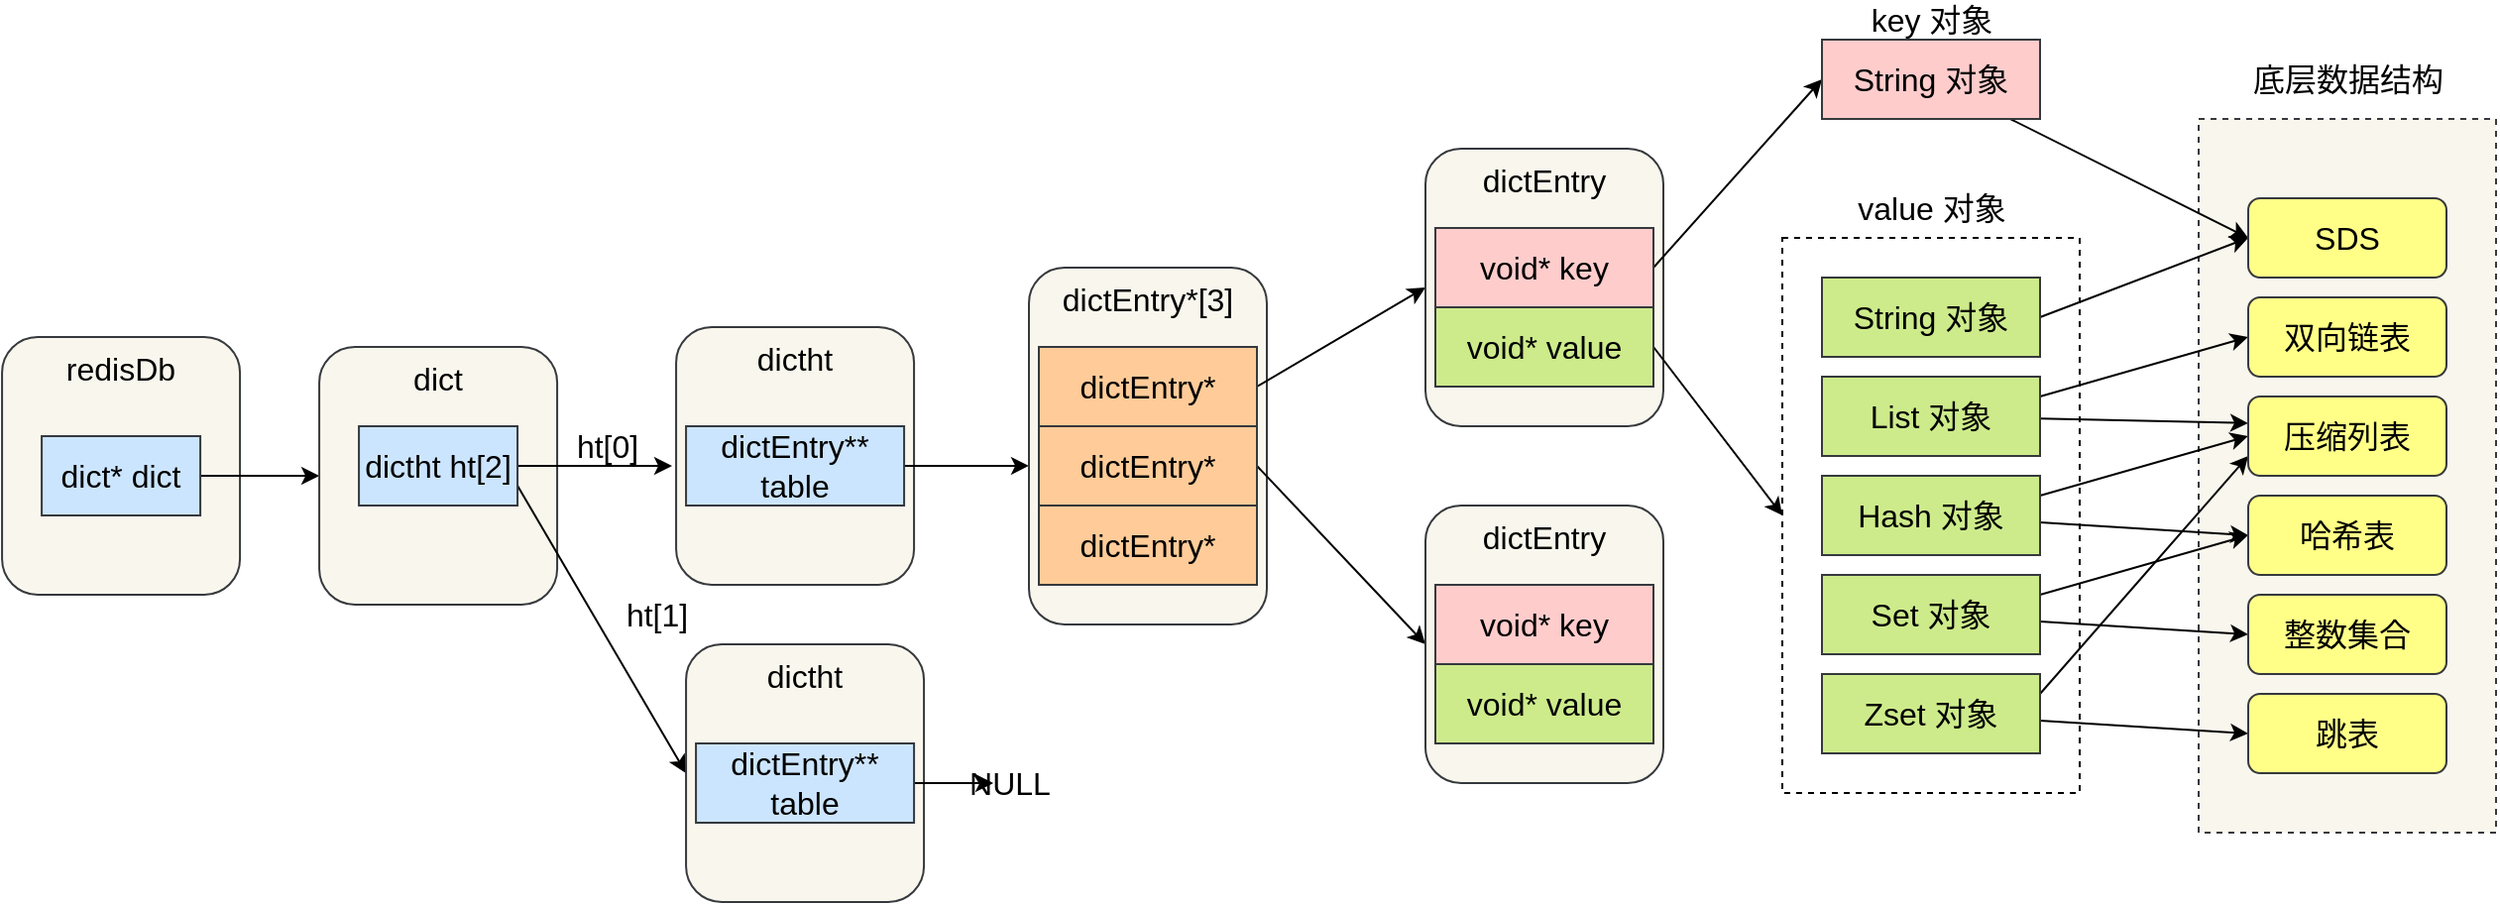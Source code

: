 <mxfile version="13.9.9" type="device"><diagram id="X6n-geGHtpkwdu_VFT5N" name="第 1 页"><mxGraphModel dx="946" dy="1779" grid="1" gridSize="10" guides="1" tooltips="1" connect="1" arrows="1" fold="1" page="1" pageScale="1" pageWidth="827" pageHeight="1169" math="0" shadow="0"><root><mxCell id="0"/><mxCell id="1" parent="0"/><mxCell id="h_XntWp1yVe9vXVv4YnP-80" value="" style="rounded=0;whiteSpace=wrap;html=1;dashed=1;fontSize=16;fillColor=#f9f7ed;strokeColor=#36393d;" vertex="1" parent="1"><mxGeometry x="1230" y="50" width="150" height="360" as="geometry"/></mxCell><mxCell id="h_XntWp1yVe9vXVv4YnP-2" value="" style="rounded=0;whiteSpace=wrap;html=1;fontSize=16;dashed=1;" vertex="1" parent="1"><mxGeometry x="1020" y="110" width="150" height="280" as="geometry"/></mxCell><mxCell id="h_XntWp1yVe9vXVv4YnP-3" value="redisDb&lt;br style=&quot;font-size: 16px;&quot;&gt;" style="rounded=1;whiteSpace=wrap;html=1;verticalAlign=top;fontSize=16;fillColor=#f9f7ed;strokeColor=#36393d;" vertex="1" parent="1"><mxGeometry x="122.04" y="160" width="120" height="130" as="geometry"/></mxCell><mxCell id="h_XntWp1yVe9vXVv4YnP-4" style="edgeStyle=orthogonalEdgeStyle;rounded=0;orthogonalLoop=1;jettySize=auto;html=1;fontSize=16;" edge="1" parent="1" source="h_XntWp1yVe9vXVv4YnP-5" target="h_XntWp1yVe9vXVv4YnP-6"><mxGeometry relative="1" as="geometry"/></mxCell><mxCell id="h_XntWp1yVe9vXVv4YnP-5" value="dict* dict" style="rounded=0;whiteSpace=wrap;html=1;fontSize=16;fillColor=#cce5ff;strokeColor=#36393d;" vertex="1" parent="1"><mxGeometry x="142.04" y="210" width="80" height="40" as="geometry"/></mxCell><mxCell id="h_XntWp1yVe9vXVv4YnP-6" value="dict" style="rounded=1;whiteSpace=wrap;html=1;verticalAlign=top;fontSize=16;fillColor=#f9f7ed;strokeColor=#36393d;" vertex="1" parent="1"><mxGeometry x="282.04" y="165" width="120" height="130" as="geometry"/></mxCell><mxCell id="h_XntWp1yVe9vXVv4YnP-7" style="edgeStyle=orthogonalEdgeStyle;rounded=0;orthogonalLoop=1;jettySize=auto;html=1;fontSize=16;" edge="1" parent="1" source="h_XntWp1yVe9vXVv4YnP-9"><mxGeometry relative="1" as="geometry"><mxPoint x="460" y="225" as="targetPoint"/></mxGeometry></mxCell><mxCell id="h_XntWp1yVe9vXVv4YnP-8" style="edgeStyle=none;rounded=0;orthogonalLoop=1;jettySize=auto;html=1;entryX=0;entryY=0.5;entryDx=0;entryDy=0;fontSize=16;exitX=1;exitY=0.75;exitDx=0;exitDy=0;" edge="1" parent="1" source="h_XntWp1yVe9vXVv4YnP-9" target="h_XntWp1yVe9vXVv4YnP-34"><mxGeometry relative="1" as="geometry"/></mxCell><mxCell id="h_XntWp1yVe9vXVv4YnP-9" value="dictht ht[2]" style="rounded=0;whiteSpace=wrap;html=1;fontSize=16;fillColor=#cce5ff;strokeColor=#36393d;" vertex="1" parent="1"><mxGeometry x="302.04" y="205" width="80" height="40" as="geometry"/></mxCell><mxCell id="h_XntWp1yVe9vXVv4YnP-10" value="dictht" style="rounded=1;whiteSpace=wrap;html=1;verticalAlign=top;fontSize=16;fillColor=#f9f7ed;strokeColor=#36393d;" vertex="1" parent="1"><mxGeometry x="462.04" y="155" width="120" height="130" as="geometry"/></mxCell><mxCell id="h_XntWp1yVe9vXVv4YnP-11" style="edgeStyle=orthogonalEdgeStyle;rounded=0;orthogonalLoop=1;jettySize=auto;html=1;entryX=-0.017;entryY=0.583;entryDx=0;entryDy=0;entryPerimeter=0;fontSize=16;" edge="1" parent="1" source="h_XntWp1yVe9vXVv4YnP-12"><mxGeometry relative="1" as="geometry"><mxPoint x="640" y="224.94" as="targetPoint"/></mxGeometry></mxCell><mxCell id="h_XntWp1yVe9vXVv4YnP-12" value="dictEntry** table" style="rounded=0;whiteSpace=wrap;html=1;fontSize=16;fillColor=#cce5ff;strokeColor=#36393d;" vertex="1" parent="1"><mxGeometry x="467.04" y="205" width="110" height="40" as="geometry"/></mxCell><mxCell id="h_XntWp1yVe9vXVv4YnP-13" value="dictEntry*[3]" style="rounded=1;whiteSpace=wrap;html=1;verticalAlign=top;fontSize=16;fillColor=#f9f7ed;strokeColor=#36393d;" vertex="1" parent="1"><mxGeometry x="640" y="125" width="120" height="180" as="geometry"/></mxCell><mxCell id="h_XntWp1yVe9vXVv4YnP-14" style="rounded=0;orthogonalLoop=1;jettySize=auto;html=1;entryX=0;entryY=0.5;entryDx=0;entryDy=0;fontSize=16;exitX=1;exitY=0.5;exitDx=0;exitDy=0;" edge="1" parent="1" source="h_XntWp1yVe9vXVv4YnP-15" target="h_XntWp1yVe9vXVv4YnP-19"><mxGeometry relative="1" as="geometry"/></mxCell><mxCell id="h_XntWp1yVe9vXVv4YnP-15" value="dictEntry*" style="rounded=0;whiteSpace=wrap;html=1;fontSize=16;fillColor=#ffcc99;strokeColor=#36393d;" vertex="1" parent="1"><mxGeometry x="645" y="165" width="110" height="40" as="geometry"/></mxCell><mxCell id="h_XntWp1yVe9vXVv4YnP-16" style="edgeStyle=none;rounded=0;orthogonalLoop=1;jettySize=auto;html=1;entryX=0;entryY=0.5;entryDx=0;entryDy=0;fontSize=16;exitX=1;exitY=0.5;exitDx=0;exitDy=0;" edge="1" parent="1" source="h_XntWp1yVe9vXVv4YnP-17" target="h_XntWp1yVe9vXVv4YnP-31"><mxGeometry relative="1" as="geometry"/></mxCell><mxCell id="h_XntWp1yVe9vXVv4YnP-17" value="dictEntry*" style="rounded=0;whiteSpace=wrap;html=1;fontSize=16;fillColor=#ffcc99;strokeColor=#36393d;" vertex="1" parent="1"><mxGeometry x="645" y="205" width="110" height="40" as="geometry"/></mxCell><mxCell id="h_XntWp1yVe9vXVv4YnP-18" value="dictEntry*" style="rounded=0;whiteSpace=wrap;html=1;fontSize=16;fillColor=#ffcc99;strokeColor=#36393d;" vertex="1" parent="1"><mxGeometry x="645" y="245" width="110" height="40" as="geometry"/></mxCell><mxCell id="h_XntWp1yVe9vXVv4YnP-19" value="dictEntry" style="rounded=1;whiteSpace=wrap;html=1;verticalAlign=top;fontSize=16;fillColor=#f9f7ed;strokeColor=#36393d;" vertex="1" parent="1"><mxGeometry x="840" y="65" width="120" height="140" as="geometry"/></mxCell><mxCell id="h_XntWp1yVe9vXVv4YnP-20" style="edgeStyle=none;rounded=0;orthogonalLoop=1;jettySize=auto;html=1;entryX=0;entryY=0.5;entryDx=0;entryDy=0;fontSize=16;exitX=1;exitY=0.5;exitDx=0;exitDy=0;" edge="1" parent="1" source="h_XntWp1yVe9vXVv4YnP-21" target="h_XntWp1yVe9vXVv4YnP-24"><mxGeometry relative="1" as="geometry"/></mxCell><mxCell id="h_XntWp1yVe9vXVv4YnP-21" value="void* key" style="rounded=0;whiteSpace=wrap;html=1;fontSize=16;fillColor=#ffcccc;strokeColor=#36393d;" vertex="1" parent="1"><mxGeometry x="845" y="105" width="110" height="40" as="geometry"/></mxCell><mxCell id="h_XntWp1yVe9vXVv4YnP-22" style="edgeStyle=none;rounded=0;orthogonalLoop=1;jettySize=auto;html=1;fontSize=16;entryX=0;entryY=0.5;entryDx=0;entryDy=0;exitX=1;exitY=0.5;exitDx=0;exitDy=0;" edge="1" parent="1" source="h_XntWp1yVe9vXVv4YnP-23" target="h_XntWp1yVe9vXVv4YnP-2"><mxGeometry relative="1" as="geometry"><mxPoint x="1000" y="165" as="targetPoint"/></mxGeometry></mxCell><mxCell id="h_XntWp1yVe9vXVv4YnP-23" value="void* value" style="rounded=0;whiteSpace=wrap;html=1;fontSize=16;fillColor=#cdeb8b;strokeColor=#36393d;" vertex="1" parent="1"><mxGeometry x="845" y="145" width="110" height="40" as="geometry"/></mxCell><mxCell id="h_XntWp1yVe9vXVv4YnP-89" style="edgeStyle=none;rounded=0;orthogonalLoop=1;jettySize=auto;html=1;entryX=0;entryY=0.5;entryDx=0;entryDy=0;" edge="1" parent="1" source="h_XntWp1yVe9vXVv4YnP-24" target="h_XntWp1yVe9vXVv4YnP-81"><mxGeometry relative="1" as="geometry"/></mxCell><mxCell id="h_XntWp1yVe9vXVv4YnP-24" value="String 对象" style="rounded=0;whiteSpace=wrap;html=1;fontSize=16;fillColor=#ffcccc;strokeColor=#36393d;" vertex="1" parent="1"><mxGeometry x="1040" y="10" width="110" height="40" as="geometry"/></mxCell><mxCell id="h_XntWp1yVe9vXVv4YnP-88" style="rounded=0;orthogonalLoop=1;jettySize=auto;html=1;entryX=0;entryY=0.5;entryDx=0;entryDy=0;exitX=1;exitY=0.5;exitDx=0;exitDy=0;" edge="1" parent="1" source="h_XntWp1yVe9vXVv4YnP-25" target="h_XntWp1yVe9vXVv4YnP-81"><mxGeometry relative="1" as="geometry"/></mxCell><mxCell id="h_XntWp1yVe9vXVv4YnP-25" value="String 对象" style="rounded=0;whiteSpace=wrap;html=1;fontSize=16;fillColor=#cdeb8b;strokeColor=#36393d;" vertex="1" parent="1"><mxGeometry x="1040" y="130" width="110" height="40" as="geometry"/></mxCell><mxCell id="h_XntWp1yVe9vXVv4YnP-90" style="edgeStyle=none;rounded=0;orthogonalLoop=1;jettySize=auto;html=1;entryX=0;entryY=0.5;entryDx=0;entryDy=0;exitX=1;exitY=0.25;exitDx=0;exitDy=0;" edge="1" parent="1" source="h_XntWp1yVe9vXVv4YnP-26" target="h_XntWp1yVe9vXVv4YnP-82"><mxGeometry relative="1" as="geometry"/></mxCell><mxCell id="h_XntWp1yVe9vXVv4YnP-91" style="edgeStyle=none;rounded=0;orthogonalLoop=1;jettySize=auto;html=1;entryX=0;entryY=0.336;entryDx=0;entryDy=0;entryPerimeter=0;" edge="1" parent="1" source="h_XntWp1yVe9vXVv4YnP-26" target="h_XntWp1yVe9vXVv4YnP-83"><mxGeometry relative="1" as="geometry"/></mxCell><mxCell id="h_XntWp1yVe9vXVv4YnP-26" value="List 对象" style="rounded=0;whiteSpace=wrap;html=1;fontSize=16;fillColor=#cdeb8b;strokeColor=#36393d;" vertex="1" parent="1"><mxGeometry x="1040" y="180" width="110" height="40" as="geometry"/></mxCell><mxCell id="h_XntWp1yVe9vXVv4YnP-92" style="edgeStyle=none;rounded=0;orthogonalLoop=1;jettySize=auto;html=1;entryX=0;entryY=0.5;entryDx=0;entryDy=0;exitX=1;exitY=0.25;exitDx=0;exitDy=0;" edge="1" parent="1" source="h_XntWp1yVe9vXVv4YnP-27" target="h_XntWp1yVe9vXVv4YnP-83"><mxGeometry relative="1" as="geometry"/></mxCell><mxCell id="h_XntWp1yVe9vXVv4YnP-93" style="edgeStyle=none;rounded=0;orthogonalLoop=1;jettySize=auto;html=1;entryX=0;entryY=0.5;entryDx=0;entryDy=0;" edge="1" parent="1" source="h_XntWp1yVe9vXVv4YnP-27" target="h_XntWp1yVe9vXVv4YnP-84"><mxGeometry relative="1" as="geometry"/></mxCell><mxCell id="h_XntWp1yVe9vXVv4YnP-27" value="Hash 对象" style="rounded=0;whiteSpace=wrap;html=1;fontSize=16;fillColor=#cdeb8b;strokeColor=#36393d;" vertex="1" parent="1"><mxGeometry x="1040" y="230" width="110" height="40" as="geometry"/></mxCell><mxCell id="h_XntWp1yVe9vXVv4YnP-94" style="edgeStyle=none;rounded=0;orthogonalLoop=1;jettySize=auto;html=1;entryX=0;entryY=0.5;entryDx=0;entryDy=0;exitX=1;exitY=0.25;exitDx=0;exitDy=0;" edge="1" parent="1" source="h_XntWp1yVe9vXVv4YnP-28" target="h_XntWp1yVe9vXVv4YnP-84"><mxGeometry relative="1" as="geometry"/></mxCell><mxCell id="h_XntWp1yVe9vXVv4YnP-95" style="edgeStyle=none;rounded=0;orthogonalLoop=1;jettySize=auto;html=1;entryX=0;entryY=0.5;entryDx=0;entryDy=0;" edge="1" parent="1" source="h_XntWp1yVe9vXVv4YnP-28" target="h_XntWp1yVe9vXVv4YnP-85"><mxGeometry relative="1" as="geometry"/></mxCell><mxCell id="h_XntWp1yVe9vXVv4YnP-28" value="Set 对象" style="rounded=0;whiteSpace=wrap;html=1;fontSize=16;fillColor=#cdeb8b;strokeColor=#36393d;" vertex="1" parent="1"><mxGeometry x="1040" y="280" width="110" height="40" as="geometry"/></mxCell><mxCell id="h_XntWp1yVe9vXVv4YnP-96" style="edgeStyle=none;rounded=0;orthogonalLoop=1;jettySize=auto;html=1;entryX=0;entryY=0.5;entryDx=0;entryDy=0;" edge="1" parent="1" source="h_XntWp1yVe9vXVv4YnP-29" target="h_XntWp1yVe9vXVv4YnP-86"><mxGeometry relative="1" as="geometry"/></mxCell><mxCell id="h_XntWp1yVe9vXVv4YnP-97" style="edgeStyle=none;rounded=0;orthogonalLoop=1;jettySize=auto;html=1;entryX=0;entryY=0.75;entryDx=0;entryDy=0;exitX=1;exitY=0.25;exitDx=0;exitDy=0;" edge="1" parent="1" source="h_XntWp1yVe9vXVv4YnP-29" target="h_XntWp1yVe9vXVv4YnP-83"><mxGeometry relative="1" as="geometry"/></mxCell><mxCell id="h_XntWp1yVe9vXVv4YnP-29" value="Zset 对象" style="rounded=0;whiteSpace=wrap;html=1;fontSize=16;fillColor=#cdeb8b;strokeColor=#36393d;" vertex="1" parent="1"><mxGeometry x="1040" y="330" width="110" height="40" as="geometry"/></mxCell><mxCell id="h_XntWp1yVe9vXVv4YnP-30" value="ht[0]" style="text;html=1;align=center;verticalAlign=middle;resizable=0;points=[];autosize=1;fontSize=16;" vertex="1" parent="1"><mxGeometry x="402.04" y="205" width="50" height="20" as="geometry"/></mxCell><mxCell id="h_XntWp1yVe9vXVv4YnP-31" value="dictEntry" style="rounded=1;whiteSpace=wrap;html=1;verticalAlign=top;fontSize=16;fillColor=#f9f7ed;strokeColor=#36393d;" vertex="1" parent="1"><mxGeometry x="840" y="245" width="120" height="140" as="geometry"/></mxCell><mxCell id="h_XntWp1yVe9vXVv4YnP-32" value="void* key" style="rounded=0;whiteSpace=wrap;html=1;fontSize=16;fillColor=#ffcccc;strokeColor=#36393d;" vertex="1" parent="1"><mxGeometry x="845" y="285" width="110" height="40" as="geometry"/></mxCell><mxCell id="h_XntWp1yVe9vXVv4YnP-33" value="void* value" style="rounded=0;whiteSpace=wrap;html=1;fontSize=16;fillColor=#cdeb8b;strokeColor=#36393d;" vertex="1" parent="1"><mxGeometry x="845" y="325" width="110" height="40" as="geometry"/></mxCell><mxCell id="h_XntWp1yVe9vXVv4YnP-34" value="dictht" style="rounded=1;whiteSpace=wrap;html=1;verticalAlign=top;fontSize=16;fillColor=#f9f7ed;strokeColor=#36393d;" vertex="1" parent="1"><mxGeometry x="467.04" y="315" width="120" height="130" as="geometry"/></mxCell><mxCell id="h_XntWp1yVe9vXVv4YnP-35" style="edgeStyle=none;rounded=0;orthogonalLoop=1;jettySize=auto;html=1;fontSize=16;" edge="1" parent="1" source="h_XntWp1yVe9vXVv4YnP-36"><mxGeometry relative="1" as="geometry"><mxPoint x="622.04" y="385" as="targetPoint"/></mxGeometry></mxCell><mxCell id="h_XntWp1yVe9vXVv4YnP-36" value="dictEntry** table" style="rounded=0;whiteSpace=wrap;html=1;fontSize=16;fillColor=#cce5ff;strokeColor=#36393d;" vertex="1" parent="1"><mxGeometry x="472.04" y="365" width="110" height="40" as="geometry"/></mxCell><mxCell id="h_XntWp1yVe9vXVv4YnP-37" value="ht[1]" style="text;html=1;align=center;verticalAlign=middle;resizable=0;points=[];autosize=1;fontSize=16;" vertex="1" parent="1"><mxGeometry x="427.04" y="290" width="50" height="20" as="geometry"/></mxCell><mxCell id="h_XntWp1yVe9vXVv4YnP-38" value="NULL" style="text;html=1;align=center;verticalAlign=middle;resizable=0;points=[];autosize=1;fontSize=16;" vertex="1" parent="1"><mxGeometry x="600" y="375" width="60" height="20" as="geometry"/></mxCell><mxCell id="h_XntWp1yVe9vXVv4YnP-39" value="key 对象" style="text;html=1;align=center;verticalAlign=middle;resizable=0;points=[];autosize=1;fontSize=16;" vertex="1" parent="1"><mxGeometry x="1055" y="-10" width="80" height="20" as="geometry"/></mxCell><mxCell id="h_XntWp1yVe9vXVv4YnP-40" value="value 对象" style="text;html=1;align=center;verticalAlign=middle;resizable=0;points=[];autosize=1;fontSize=16;" vertex="1" parent="1"><mxGeometry x="1050" y="85" width="90" height="20" as="geometry"/></mxCell><mxCell id="h_XntWp1yVe9vXVv4YnP-81" value="SDS" style="rounded=1;whiteSpace=wrap;html=1;fontSize=16;fillColor=#ffff88;strokeColor=#36393d;" vertex="1" parent="1"><mxGeometry x="1255" y="90" width="100" height="40" as="geometry"/></mxCell><mxCell id="h_XntWp1yVe9vXVv4YnP-82" value="双向链表" style="rounded=1;whiteSpace=wrap;html=1;fontSize=16;fillColor=#ffff88;strokeColor=#36393d;" vertex="1" parent="1"><mxGeometry x="1255" y="140" width="100" height="40" as="geometry"/></mxCell><mxCell id="h_XntWp1yVe9vXVv4YnP-83" value="压缩列表" style="rounded=1;whiteSpace=wrap;html=1;fontSize=16;fillColor=#ffff88;strokeColor=#36393d;" vertex="1" parent="1"><mxGeometry x="1255" y="190" width="100" height="40" as="geometry"/></mxCell><mxCell id="h_XntWp1yVe9vXVv4YnP-84" value="哈希表" style="rounded=1;whiteSpace=wrap;html=1;fontSize=16;fillColor=#ffff88;strokeColor=#36393d;" vertex="1" parent="1"><mxGeometry x="1255" y="240" width="100" height="40" as="geometry"/></mxCell><mxCell id="h_XntWp1yVe9vXVv4YnP-85" value="整数集合" style="rounded=1;whiteSpace=wrap;html=1;fontSize=16;fillColor=#ffff88;strokeColor=#36393d;" vertex="1" parent="1"><mxGeometry x="1255" y="290" width="100" height="40" as="geometry"/></mxCell><mxCell id="h_XntWp1yVe9vXVv4YnP-86" value="跳表" style="rounded=1;whiteSpace=wrap;html=1;fontSize=16;fillColor=#ffff88;strokeColor=#36393d;" vertex="1" parent="1"><mxGeometry x="1255" y="340" width="100" height="40" as="geometry"/></mxCell><mxCell id="h_XntWp1yVe9vXVv4YnP-87" value="底层数据结构" style="text;html=1;align=center;verticalAlign=middle;resizable=0;points=[];autosize=1;fontSize=16;" vertex="1" parent="1"><mxGeometry x="1250" y="20" width="110" height="20" as="geometry"/></mxCell></root></mxGraphModel></diagram></mxfile>